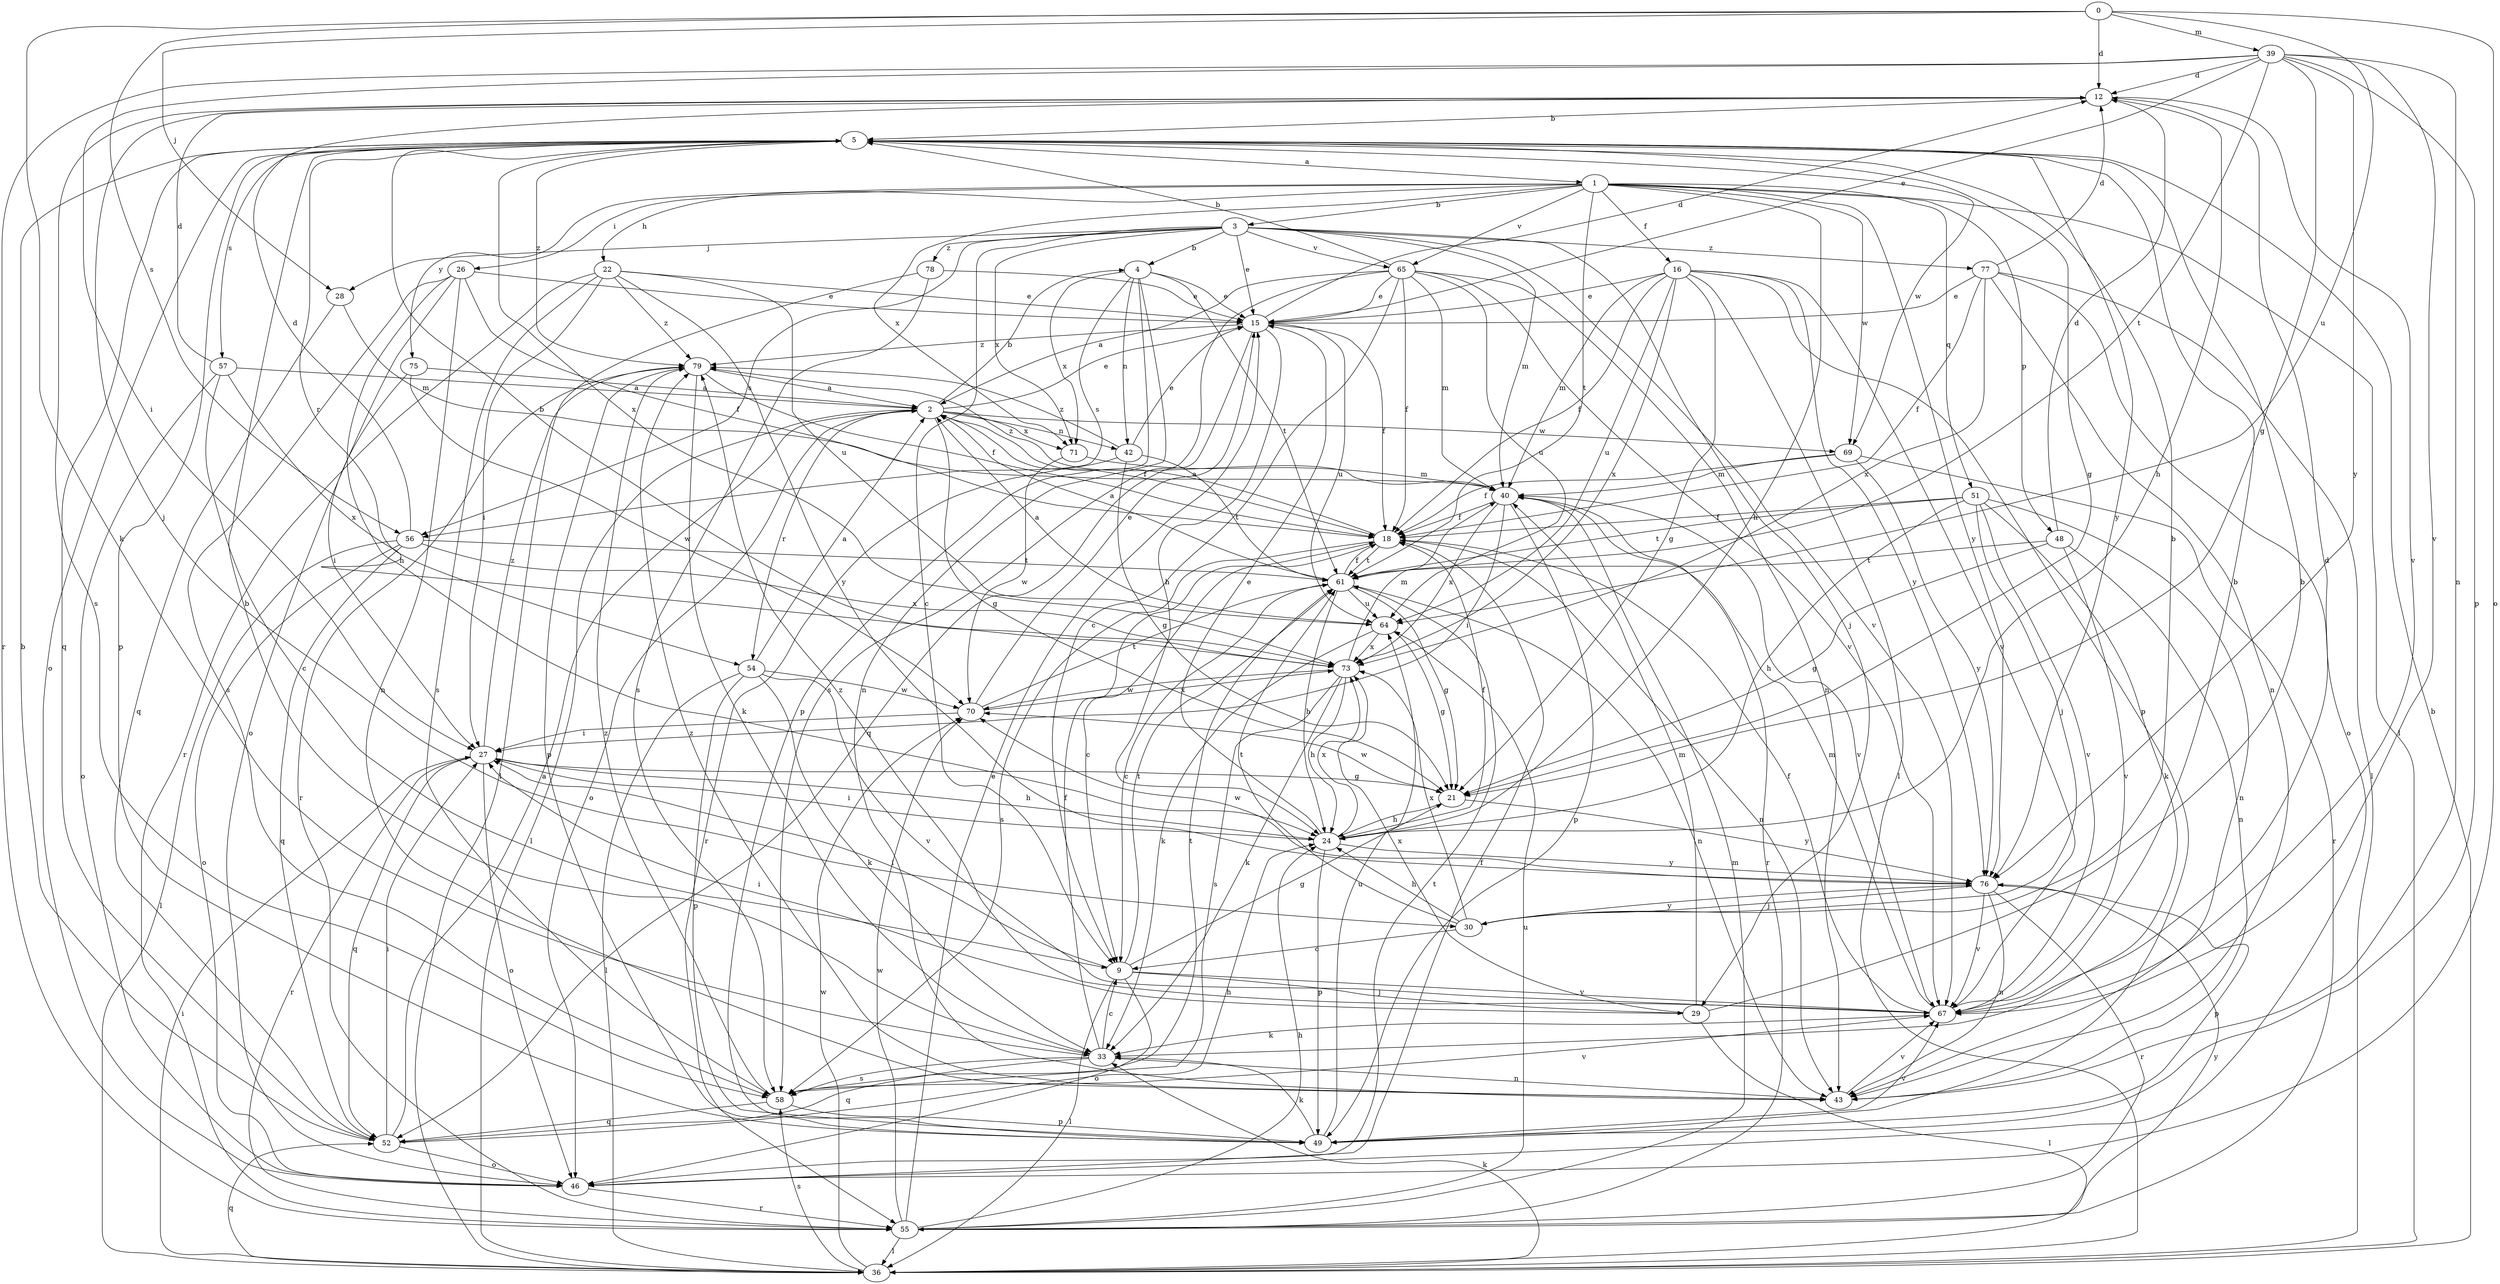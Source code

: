 strict digraph  {
0;
1;
2;
3;
4;
5;
9;
12;
15;
16;
18;
21;
22;
24;
26;
27;
28;
29;
30;
33;
36;
39;
40;
42;
43;
46;
48;
49;
51;
52;
54;
55;
56;
57;
58;
61;
64;
65;
67;
69;
70;
71;
73;
75;
76;
77;
78;
79;
0 -> 12  [label=d];
0 -> 28  [label=j];
0 -> 33  [label=k];
0 -> 39  [label=m];
0 -> 46  [label=o];
0 -> 56  [label=s];
0 -> 64  [label=u];
1 -> 3  [label=b];
1 -> 16  [label=f];
1 -> 22  [label=h];
1 -> 24  [label=h];
1 -> 26  [label=i];
1 -> 36  [label=l];
1 -> 48  [label=p];
1 -> 51  [label=q];
1 -> 61  [label=t];
1 -> 65  [label=v];
1 -> 69  [label=w];
1 -> 71  [label=x];
1 -> 75  [label=y];
1 -> 76  [label=y];
2 -> 4  [label=b];
2 -> 15  [label=e];
2 -> 18  [label=f];
2 -> 21  [label=g];
2 -> 36  [label=l];
2 -> 42  [label=n];
2 -> 46  [label=o];
2 -> 54  [label=r];
2 -> 69  [label=w];
2 -> 71  [label=x];
3 -> 4  [label=b];
3 -> 9  [label=c];
3 -> 15  [label=e];
3 -> 28  [label=j];
3 -> 29  [label=j];
3 -> 40  [label=m];
3 -> 56  [label=s];
3 -> 65  [label=v];
3 -> 67  [label=v];
3 -> 71  [label=x];
3 -> 77  [label=z];
3 -> 78  [label=z];
4 -> 15  [label=e];
4 -> 42  [label=n];
4 -> 43  [label=n];
4 -> 49  [label=p];
4 -> 56  [label=s];
4 -> 61  [label=t];
4 -> 71  [label=x];
5 -> 1  [label=a];
5 -> 21  [label=g];
5 -> 46  [label=o];
5 -> 49  [label=p];
5 -> 52  [label=q];
5 -> 54  [label=r];
5 -> 57  [label=s];
5 -> 69  [label=w];
5 -> 73  [label=x];
5 -> 76  [label=y];
5 -> 79  [label=z];
9 -> 21  [label=g];
9 -> 27  [label=i];
9 -> 29  [label=j];
9 -> 36  [label=l];
9 -> 46  [label=o];
9 -> 61  [label=t];
9 -> 67  [label=v];
12 -> 5  [label=b];
12 -> 24  [label=h];
12 -> 30  [label=j];
12 -> 58  [label=s];
12 -> 67  [label=v];
15 -> 12  [label=d];
15 -> 18  [label=f];
15 -> 24  [label=h];
15 -> 52  [label=q];
15 -> 64  [label=u];
15 -> 79  [label=z];
16 -> 15  [label=e];
16 -> 18  [label=f];
16 -> 21  [label=g];
16 -> 36  [label=l];
16 -> 40  [label=m];
16 -> 49  [label=p];
16 -> 64  [label=u];
16 -> 67  [label=v];
16 -> 73  [label=x];
16 -> 76  [label=y];
18 -> 2  [label=a];
18 -> 9  [label=c];
18 -> 43  [label=n];
18 -> 58  [label=s];
18 -> 61  [label=t];
21 -> 24  [label=h];
21 -> 70  [label=w];
21 -> 76  [label=y];
22 -> 15  [label=e];
22 -> 27  [label=i];
22 -> 55  [label=r];
22 -> 58  [label=s];
22 -> 64  [label=u];
22 -> 76  [label=y];
22 -> 79  [label=z];
24 -> 15  [label=e];
24 -> 18  [label=f];
24 -> 27  [label=i];
24 -> 49  [label=p];
24 -> 73  [label=x];
24 -> 76  [label=y];
26 -> 15  [label=e];
26 -> 18  [label=f];
26 -> 24  [label=h];
26 -> 43  [label=n];
26 -> 46  [label=o];
26 -> 58  [label=s];
27 -> 21  [label=g];
27 -> 24  [label=h];
27 -> 46  [label=o];
27 -> 52  [label=q];
27 -> 55  [label=r];
27 -> 79  [label=z];
28 -> 40  [label=m];
28 -> 52  [label=q];
29 -> 5  [label=b];
29 -> 27  [label=i];
29 -> 36  [label=l];
29 -> 40  [label=m];
29 -> 73  [label=x];
30 -> 5  [label=b];
30 -> 9  [label=c];
30 -> 24  [label=h];
30 -> 61  [label=t];
30 -> 73  [label=x];
30 -> 76  [label=y];
33 -> 5  [label=b];
33 -> 9  [label=c];
33 -> 18  [label=f];
33 -> 43  [label=n];
33 -> 52  [label=q];
33 -> 58  [label=s];
36 -> 5  [label=b];
36 -> 27  [label=i];
36 -> 33  [label=k];
36 -> 52  [label=q];
36 -> 58  [label=s];
36 -> 70  [label=w];
39 -> 12  [label=d];
39 -> 15  [label=e];
39 -> 21  [label=g];
39 -> 27  [label=i];
39 -> 43  [label=n];
39 -> 49  [label=p];
39 -> 55  [label=r];
39 -> 61  [label=t];
39 -> 67  [label=v];
39 -> 76  [label=y];
40 -> 18  [label=f];
40 -> 27  [label=i];
40 -> 49  [label=p];
40 -> 55  [label=r];
40 -> 67  [label=v];
40 -> 73  [label=x];
40 -> 79  [label=z];
42 -> 15  [label=e];
42 -> 21  [label=g];
42 -> 55  [label=r];
42 -> 61  [label=t];
42 -> 79  [label=z];
43 -> 67  [label=v];
43 -> 79  [label=z];
46 -> 18  [label=f];
46 -> 55  [label=r];
46 -> 61  [label=t];
48 -> 12  [label=d];
48 -> 21  [label=g];
48 -> 43  [label=n];
48 -> 61  [label=t];
48 -> 67  [label=v];
49 -> 33  [label=k];
49 -> 64  [label=u];
49 -> 67  [label=v];
51 -> 18  [label=f];
51 -> 24  [label=h];
51 -> 30  [label=j];
51 -> 33  [label=k];
51 -> 43  [label=n];
51 -> 61  [label=t];
51 -> 67  [label=v];
52 -> 2  [label=a];
52 -> 5  [label=b];
52 -> 24  [label=h];
52 -> 27  [label=i];
52 -> 46  [label=o];
54 -> 2  [label=a];
54 -> 33  [label=k];
54 -> 36  [label=l];
54 -> 49  [label=p];
54 -> 67  [label=v];
54 -> 70  [label=w];
55 -> 15  [label=e];
55 -> 24  [label=h];
55 -> 36  [label=l];
55 -> 40  [label=m];
55 -> 64  [label=u];
55 -> 70  [label=w];
55 -> 76  [label=y];
56 -> 12  [label=d];
56 -> 36  [label=l];
56 -> 46  [label=o];
56 -> 52  [label=q];
56 -> 61  [label=t];
56 -> 73  [label=x];
57 -> 2  [label=a];
57 -> 9  [label=c];
57 -> 12  [label=d];
57 -> 46  [label=o];
57 -> 73  [label=x];
58 -> 49  [label=p];
58 -> 52  [label=q];
58 -> 61  [label=t];
58 -> 67  [label=v];
58 -> 79  [label=z];
61 -> 2  [label=a];
61 -> 9  [label=c];
61 -> 18  [label=f];
61 -> 21  [label=g];
61 -> 24  [label=h];
61 -> 43  [label=n];
61 -> 64  [label=u];
64 -> 2  [label=a];
64 -> 21  [label=g];
64 -> 33  [label=k];
64 -> 73  [label=x];
65 -> 2  [label=a];
65 -> 5  [label=b];
65 -> 9  [label=c];
65 -> 15  [label=e];
65 -> 18  [label=f];
65 -> 40  [label=m];
65 -> 43  [label=n];
65 -> 58  [label=s];
65 -> 64  [label=u];
65 -> 67  [label=v];
67 -> 5  [label=b];
67 -> 12  [label=d];
67 -> 18  [label=f];
67 -> 33  [label=k];
67 -> 40  [label=m];
67 -> 79  [label=z];
69 -> 18  [label=f];
69 -> 40  [label=m];
69 -> 55  [label=r];
69 -> 76  [label=y];
70 -> 15  [label=e];
70 -> 27  [label=i];
70 -> 61  [label=t];
70 -> 73  [label=x];
71 -> 40  [label=m];
71 -> 70  [label=w];
73 -> 5  [label=b];
73 -> 24  [label=h];
73 -> 33  [label=k];
73 -> 40  [label=m];
73 -> 58  [label=s];
73 -> 70  [label=w];
75 -> 2  [label=a];
75 -> 27  [label=i];
75 -> 70  [label=w];
76 -> 30  [label=j];
76 -> 43  [label=n];
76 -> 49  [label=p];
76 -> 55  [label=r];
76 -> 67  [label=v];
76 -> 70  [label=w];
77 -> 12  [label=d];
77 -> 15  [label=e];
77 -> 18  [label=f];
77 -> 36  [label=l];
77 -> 43  [label=n];
77 -> 46  [label=o];
77 -> 73  [label=x];
78 -> 15  [label=e];
78 -> 36  [label=l];
78 -> 58  [label=s];
79 -> 2  [label=a];
79 -> 18  [label=f];
79 -> 33  [label=k];
79 -> 49  [label=p];
79 -> 55  [label=r];
}
